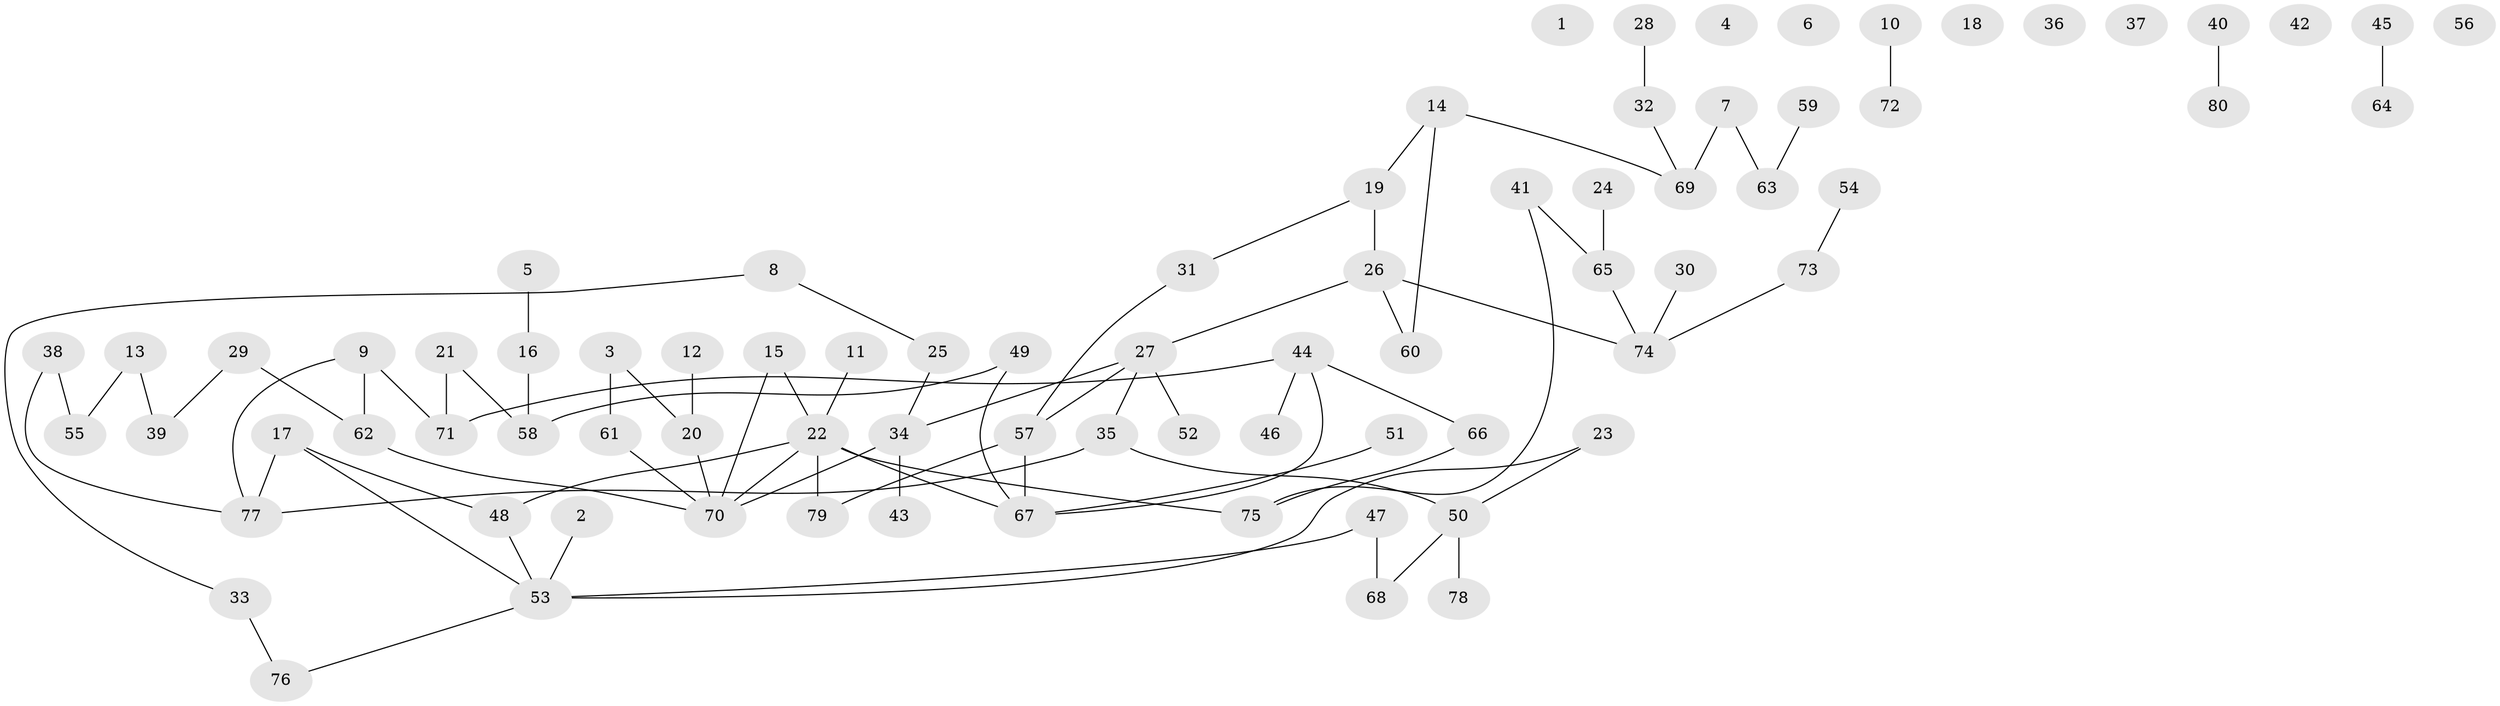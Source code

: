 // coarse degree distribution, {4: 0.2, 2: 0.3333333333333333, 6: 0.06666666666666667, 3: 0.2, 7: 0.06666666666666667, 1: 0.13333333333333333}
// Generated by graph-tools (version 1.1) at 2025/48/03/04/25 22:48:15]
// undirected, 80 vertices, 85 edges
graph export_dot {
  node [color=gray90,style=filled];
  1;
  2;
  3;
  4;
  5;
  6;
  7;
  8;
  9;
  10;
  11;
  12;
  13;
  14;
  15;
  16;
  17;
  18;
  19;
  20;
  21;
  22;
  23;
  24;
  25;
  26;
  27;
  28;
  29;
  30;
  31;
  32;
  33;
  34;
  35;
  36;
  37;
  38;
  39;
  40;
  41;
  42;
  43;
  44;
  45;
  46;
  47;
  48;
  49;
  50;
  51;
  52;
  53;
  54;
  55;
  56;
  57;
  58;
  59;
  60;
  61;
  62;
  63;
  64;
  65;
  66;
  67;
  68;
  69;
  70;
  71;
  72;
  73;
  74;
  75;
  76;
  77;
  78;
  79;
  80;
  2 -- 53;
  3 -- 20;
  3 -- 61;
  5 -- 16;
  7 -- 63;
  7 -- 69;
  8 -- 25;
  8 -- 33;
  9 -- 62;
  9 -- 71;
  9 -- 77;
  10 -- 72;
  11 -- 22;
  12 -- 20;
  13 -- 39;
  13 -- 55;
  14 -- 19;
  14 -- 60;
  14 -- 69;
  15 -- 22;
  15 -- 70;
  16 -- 58;
  17 -- 48;
  17 -- 53;
  17 -- 77;
  19 -- 26;
  19 -- 31;
  20 -- 70;
  21 -- 58;
  21 -- 71;
  22 -- 48;
  22 -- 67;
  22 -- 70;
  22 -- 75;
  22 -- 79;
  23 -- 50;
  23 -- 53;
  24 -- 65;
  25 -- 34;
  26 -- 27;
  26 -- 60;
  26 -- 74;
  27 -- 34;
  27 -- 35;
  27 -- 52;
  27 -- 57;
  28 -- 32;
  29 -- 39;
  29 -- 62;
  30 -- 74;
  31 -- 57;
  32 -- 69;
  33 -- 76;
  34 -- 43;
  34 -- 70;
  35 -- 50;
  35 -- 77;
  38 -- 55;
  38 -- 77;
  40 -- 80;
  41 -- 65;
  41 -- 75;
  44 -- 46;
  44 -- 66;
  44 -- 67;
  44 -- 71;
  45 -- 64;
  47 -- 53;
  47 -- 68;
  48 -- 53;
  49 -- 58;
  49 -- 67;
  50 -- 68;
  50 -- 78;
  51 -- 67;
  53 -- 76;
  54 -- 73;
  57 -- 67;
  57 -- 79;
  59 -- 63;
  61 -- 70;
  62 -- 70;
  65 -- 74;
  66 -- 75;
  73 -- 74;
}

